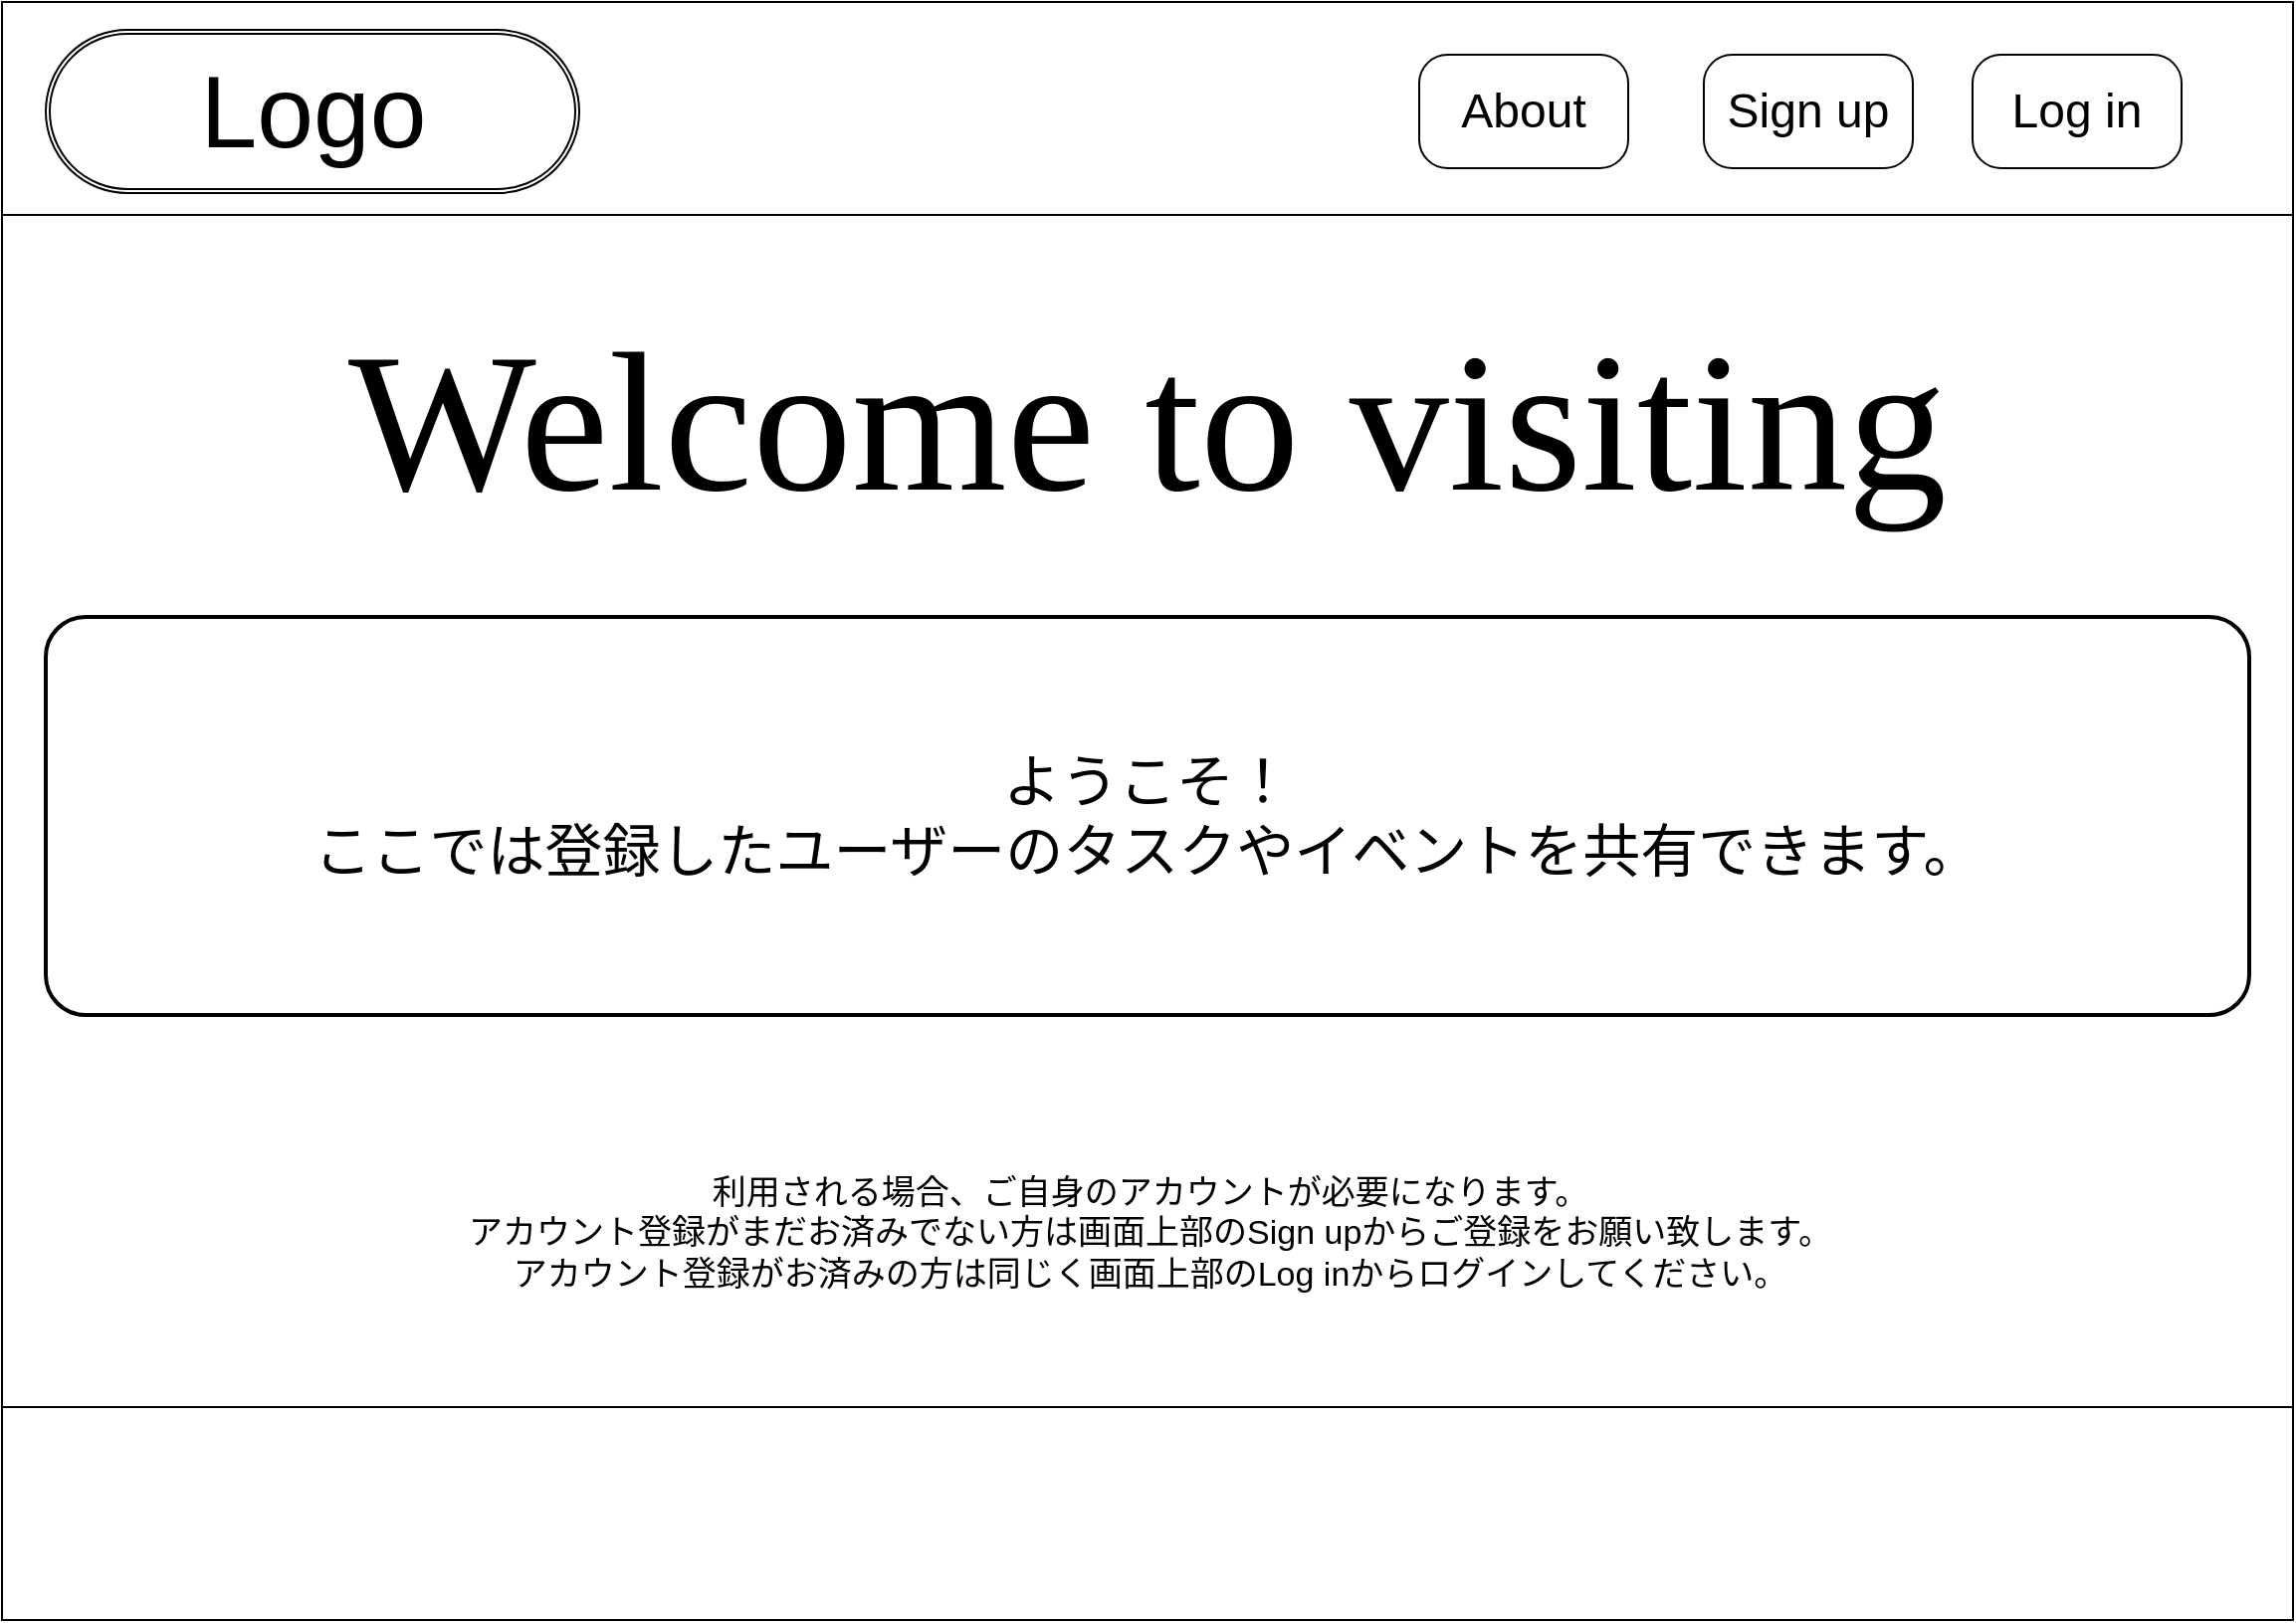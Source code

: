 <mxfile>
    <diagram id="9bAmLRURU-1Pp8VkD04x" name="Top">
        <mxGraphModel dx="1320" dy="819" grid="0" gridSize="10" guides="1" tooltips="1" connect="1" arrows="1" fold="1" page="1" pageScale="1" pageWidth="1169" pageHeight="827" background="#ffffff" math="0" shadow="0">
            <root>
                <mxCell id="0"/>
                <mxCell id="1" parent="0"/>
                <mxCell id="18" value="" style="shape=process;whiteSpace=wrap;html=1;backgroundOutline=1;strokeColor=#000000;fillColor=none;direction=south;size=0.131;" parent="1" vertex="1">
                    <mxGeometry x="8" y="5" width="1151" height="813" as="geometry"/>
                </mxCell>
                <mxCell id="19" value="" style="shape=ext;double=1;rounded=1;whiteSpace=wrap;html=1;strokeColor=#000000;fillColor=none;arcSize=50;" parent="1" vertex="1">
                    <mxGeometry x="30" y="19" width="268" height="82" as="geometry"/>
                </mxCell>
                <mxCell id="22" value="&lt;font color=&quot;#000000&quot; style=&quot;font-size: 51px&quot;&gt;Logo&lt;/font&gt;" style="text;html=1;strokeColor=none;fillColor=none;align=center;verticalAlign=middle;whiteSpace=wrap;rounded=0;" parent="1" vertex="1">
                    <mxGeometry x="71.5" y="29.5" width="185" height="61" as="geometry"/>
                </mxCell>
                <mxCell id="25" value="&lt;font style=&quot;font-size: 24px&quot; color=&quot;#000000&quot;&gt;About&lt;/font&gt;" style="rounded=1;arcSize=25;whiteSpace=wrap;html=1;align=center;strokeColor=#000000;fillColor=none;" parent="1" vertex="1">
                    <mxGeometry x="720" y="31.52" width="105" height="56.96" as="geometry"/>
                </mxCell>
                <mxCell id="26" value="&lt;font color=&quot;#000000&quot;&gt;&lt;span style=&quot;font-size: 24px&quot;&gt;Sign up&lt;/span&gt;&lt;/font&gt;" style="rounded=1;arcSize=25;whiteSpace=wrap;html=1;align=center;strokeColor=#000000;fillColor=none;" parent="1" vertex="1">
                    <mxGeometry x="863" y="31.52" width="105" height="56.96" as="geometry"/>
                </mxCell>
                <mxCell id="27" value="&lt;font style=&quot;font-size: 24px&quot; color=&quot;#000000&quot;&gt;Log in&lt;/font&gt;" style="rounded=1;arcSize=25;whiteSpace=wrap;html=1;align=center;strokeColor=#000000;fillColor=none;" parent="1" vertex="1">
                    <mxGeometry x="998" y="31.52" width="105" height="56.96" as="geometry"/>
                </mxCell>
                <mxCell id="fmn0SAgpj-2jgpBRIy6Z-28" value="&lt;font color=&quot;#000000&quot; style=&quot;font-size: 29px&quot;&gt;ようこそ！&lt;br&gt;ここでは登録したユーザーのタスクやイベントを共有できます。&lt;br&gt;&lt;/font&gt;" style="rounded=1;arcSize=10;whiteSpace=wrap;html=1;align=center;strokeColor=#000000;strokeWidth=2;fillColor=none;" parent="1" vertex="1">
                    <mxGeometry x="30" y="314" width="1107" height="200" as="geometry"/>
                </mxCell>
                <mxCell id="fmn0SAgpj-2jgpBRIy6Z-30" value="&lt;font color=&quot;#000000&quot; style=&quot;font-size: 17px&quot;&gt;利用される場合、ご自身のアカウントが必要になります。&lt;br&gt;アカウント登録がまだお済みでない方は画面上部のSign upからご登録をお願い致します。&lt;br&gt;アカウント登録がお済みの方は同じく画面上部のLog inからログインしてください。&lt;br&gt;&lt;/font&gt;" style="text;html=1;strokeColor=none;fillColor=none;align=center;verticalAlign=middle;whiteSpace=wrap;rounded=0;" parent="1" vertex="1">
                    <mxGeometry x="232" y="542" width="706" height="163" as="geometry"/>
                </mxCell>
                <mxCell id="RXXsALMBH_9z9YqhCVcU-28" value="&lt;font color=&quot;#000000&quot; style=&quot;font-size: 100px;&quot;&gt;Welcome to visiting&lt;/font&gt;" style="text;html=1;strokeColor=none;fillColor=none;align=center;verticalAlign=middle;whiteSpace=wrap;rounded=0;fontFamily=Times New Roman;fontSize=100;" parent="1" vertex="1">
                    <mxGeometry x="60" y="147" width="1047" height="137" as="geometry"/>
                </mxCell>
            </root>
        </mxGraphModel>
    </diagram>
    <diagram name="About" id="dF_HaRnQe9hnP13cbbJi">
        <mxGraphModel dx="990" dy="614" grid="0" gridSize="10" guides="1" tooltips="1" connect="1" arrows="1" fold="1" page="1" pageScale="1" pageWidth="1169" pageHeight="827" background="#ffffff" math="0" shadow="0">
            <root>
                <mxCell id="PGC8OYnb_dw9eQT1IDFP-0"/>
                <mxCell id="PGC8OYnb_dw9eQT1IDFP-1" parent="PGC8OYnb_dw9eQT1IDFP-0"/>
                <mxCell id="PGC8OYnb_dw9eQT1IDFP-2" value="" style="shape=process;whiteSpace=wrap;html=1;backgroundOutline=1;strokeColor=#000000;fillColor=none;direction=south;size=0.131;" parent="PGC8OYnb_dw9eQT1IDFP-1" vertex="1">
                    <mxGeometry x="8" y="5" width="1151" height="813" as="geometry"/>
                </mxCell>
                <mxCell id="PGC8OYnb_dw9eQT1IDFP-3" value="" style="shape=ext;double=1;rounded=1;whiteSpace=wrap;html=1;strokeColor=#000000;fillColor=none;arcSize=50;" parent="PGC8OYnb_dw9eQT1IDFP-1" vertex="1">
                    <mxGeometry x="30" y="19" width="268" height="82" as="geometry"/>
                </mxCell>
                <mxCell id="PGC8OYnb_dw9eQT1IDFP-4" value="&lt;font color=&quot;#000000&quot; style=&quot;font-size: 51px&quot;&gt;Logo&lt;/font&gt;" style="text;html=1;strokeColor=none;fillColor=none;align=center;verticalAlign=middle;whiteSpace=wrap;rounded=0;" parent="PGC8OYnb_dw9eQT1IDFP-1" vertex="1">
                    <mxGeometry x="71.5" y="29.5" width="185" height="61" as="geometry"/>
                </mxCell>
                <mxCell id="PGC8OYnb_dw9eQT1IDFP-5" value="&lt;font style=&quot;font-size: 24px&quot; color=&quot;#000000&quot;&gt;About&lt;/font&gt;" style="rounded=1;arcSize=25;whiteSpace=wrap;html=1;align=center;strokeColor=#000000;fillColor=none;" parent="PGC8OYnb_dw9eQT1IDFP-1" vertex="1">
                    <mxGeometry x="720" y="31.52" width="105" height="56.96" as="geometry"/>
                </mxCell>
                <mxCell id="PGC8OYnb_dw9eQT1IDFP-6" value="&lt;font color=&quot;#000000&quot;&gt;&lt;span style=&quot;font-size: 24px&quot;&gt;Sign up&lt;/span&gt;&lt;/font&gt;" style="rounded=1;arcSize=25;whiteSpace=wrap;html=1;align=center;strokeColor=#000000;fillColor=none;" parent="PGC8OYnb_dw9eQT1IDFP-1" vertex="1">
                    <mxGeometry x="863" y="31.52" width="105" height="56.96" as="geometry"/>
                </mxCell>
                <mxCell id="PGC8OYnb_dw9eQT1IDFP-7" value="&lt;font style=&quot;font-size: 24px&quot; color=&quot;#000000&quot;&gt;Log in&lt;/font&gt;" style="rounded=1;arcSize=25;whiteSpace=wrap;html=1;align=center;strokeColor=#000000;fillColor=none;" parent="PGC8OYnb_dw9eQT1IDFP-1" vertex="1">
                    <mxGeometry x="998" y="31.52" width="105" height="56.96" as="geometry"/>
                </mxCell>
                <mxCell id="PGC8OYnb_dw9eQT1IDFP-8" value="&lt;font color=&quot;#000000&quot; style=&quot;font-size: 29px&quot;&gt;ようこそ！&lt;br&gt;ここでは登録したユーザーのタスクやイベントを共有できます。&lt;br&gt;&lt;br&gt;&lt;br&gt;ユーザー同士でそれぞれのタスクやイベントについて共有し、&lt;br&gt;コミュニケーションを楽しんでください！&lt;br&gt;&lt;/font&gt;" style="rounded=1;arcSize=10;whiteSpace=wrap;html=1;align=center;strokeColor=#000000;strokeWidth=2;fillColor=none;" parent="PGC8OYnb_dw9eQT1IDFP-1" vertex="1">
                    <mxGeometry x="31" y="292" width="1107" height="301" as="geometry"/>
                </mxCell>
                <mxCell id="PwvQe1Vb3DCrt8SviFvv-0" value="&lt;font color=&quot;#000000&quot; style=&quot;font-size: 77px&quot;&gt;About&lt;/font&gt;" style="text;html=1;strokeColor=none;fillColor=none;align=center;verticalAlign=middle;whiteSpace=wrap;rounded=0;" parent="PGC8OYnb_dw9eQT1IDFP-1" vertex="1">
                    <mxGeometry x="492" y="162" width="185" height="61" as="geometry"/>
                </mxCell>
            </root>
        </mxGraphModel>
    </diagram>
    <diagram name="Sign up" id="fZfdJ8rwBOOCun1ySRBV">
        <mxGraphModel dx="990" dy="614" grid="0" gridSize="10" guides="1" tooltips="1" connect="1" arrows="1" fold="1" page="1" pageScale="1" pageWidth="1169" pageHeight="827" background="#ffffff" math="0" shadow="0">
            <root>
                <mxCell id="I29hlLAUGA0Y00jl_Ry8-0"/>
                <mxCell id="I29hlLAUGA0Y00jl_Ry8-1" parent="I29hlLAUGA0Y00jl_Ry8-0"/>
                <mxCell id="I29hlLAUGA0Y00jl_Ry8-2" value="" style="shape=process;whiteSpace=wrap;html=1;backgroundOutline=1;strokeColor=#000000;fillColor=none;direction=south;size=0.131;" parent="I29hlLAUGA0Y00jl_Ry8-1" vertex="1">
                    <mxGeometry x="8" y="5" width="1151" height="813" as="geometry"/>
                </mxCell>
                <mxCell id="I29hlLAUGA0Y00jl_Ry8-3" value="" style="shape=ext;double=1;rounded=1;whiteSpace=wrap;html=1;strokeColor=#000000;fillColor=none;arcSize=50;" parent="I29hlLAUGA0Y00jl_Ry8-1" vertex="1">
                    <mxGeometry x="30" y="19" width="268" height="82" as="geometry"/>
                </mxCell>
                <mxCell id="I29hlLAUGA0Y00jl_Ry8-4" value="&lt;font color=&quot;#000000&quot; style=&quot;font-size: 51px&quot;&gt;Logo&lt;/font&gt;" style="text;html=1;strokeColor=none;fillColor=none;align=center;verticalAlign=middle;whiteSpace=wrap;rounded=0;" parent="I29hlLAUGA0Y00jl_Ry8-1" vertex="1">
                    <mxGeometry x="71.5" y="29.5" width="185" height="61" as="geometry"/>
                </mxCell>
                <mxCell id="I29hlLAUGA0Y00jl_Ry8-5" value="&lt;font style=&quot;font-size: 24px&quot; color=&quot;#000000&quot;&gt;About&lt;/font&gt;" style="rounded=1;arcSize=25;whiteSpace=wrap;html=1;align=center;strokeColor=#000000;fillColor=none;" parent="I29hlLAUGA0Y00jl_Ry8-1" vertex="1">
                    <mxGeometry x="720" y="31.52" width="105" height="56.96" as="geometry"/>
                </mxCell>
                <mxCell id="I29hlLAUGA0Y00jl_Ry8-6" value="&lt;font color=&quot;#000000&quot;&gt;&lt;span style=&quot;font-size: 24px&quot;&gt;Sign up&lt;/span&gt;&lt;/font&gt;" style="rounded=1;arcSize=25;whiteSpace=wrap;html=1;align=center;strokeColor=#000000;fillColor=none;" parent="I29hlLAUGA0Y00jl_Ry8-1" vertex="1">
                    <mxGeometry x="863" y="31.52" width="105" height="56.96" as="geometry"/>
                </mxCell>
                <mxCell id="I29hlLAUGA0Y00jl_Ry8-7" value="&lt;font style=&quot;font-size: 24px&quot; color=&quot;#000000&quot;&gt;Log in&lt;/font&gt;" style="rounded=1;arcSize=25;whiteSpace=wrap;html=1;align=center;strokeColor=#000000;fillColor=none;" parent="I29hlLAUGA0Y00jl_Ry8-1" vertex="1">
                    <mxGeometry x="998" y="31.52" width="105" height="56.96" as="geometry"/>
                </mxCell>
                <mxCell id="I29hlLAUGA0Y00jl_Ry8-9" value="&lt;font color=&quot;#000000&quot; style=&quot;font-size: 50px;&quot;&gt;Sign up&lt;/font&gt;" style="text;html=1;strokeColor=none;fillColor=none;align=center;verticalAlign=middle;whiteSpace=wrap;rounded=0;fontSize=50;" parent="I29hlLAUGA0Y00jl_Ry8-1" vertex="1">
                    <mxGeometry x="492" y="137" width="185" height="61" as="geometry"/>
                </mxCell>
                <mxCell id="I29hlLAUGA0Y00jl_Ry8-11" value="ユーザー名" style="text;strokeColor=none;fillColor=none;align=left;verticalAlign=top;spacingLeft=4;spacingRight=4;overflow=hidden;rotatable=0;points=[[0,0.5],[1,0.5]];portConstraint=eastwest;fontSize=23;fontColor=#000000;" parent="I29hlLAUGA0Y00jl_Ry8-1" vertex="1">
                    <mxGeometry x="298" y="233.5" width="132" height="40" as="geometry"/>
                </mxCell>
                <mxCell id="I29hlLAUGA0Y00jl_Ry8-12" value="&lt;font color=&quot;#b3b3b3&quot;&gt;Taroken&lt;/font&gt;" style="rounded=1;whiteSpace=wrap;html=1;fontSize=23;fontColor=#000000;strokeColor=#000000;strokeWidth=2;fillColor=none;" parent="I29hlLAUGA0Y00jl_Ry8-1" vertex="1">
                    <mxGeometry x="527" y="232.5" width="471" height="42" as="geometry"/>
                </mxCell>
                <mxCell id="I29hlLAUGA0Y00jl_Ry8-13" value="メールアドレス" style="text;strokeColor=none;fillColor=none;align=left;verticalAlign=top;spacingLeft=4;spacingRight=4;overflow=hidden;rotatable=0;points=[[0,0.5],[1,0.5]];portConstraint=eastwest;fontSize=23;fontColor=#000000;" parent="I29hlLAUGA0Y00jl_Ry8-1" vertex="1">
                    <mxGeometry x="259" y="338.5" width="171" height="40" as="geometry"/>
                </mxCell>
                <mxCell id="I29hlLAUGA0Y00jl_Ry8-14" value="&lt;font color=&quot;#b3b3b3&quot;&gt;sample@example.com&lt;/font&gt;" style="rounded=1;whiteSpace=wrap;html=1;fontSize=23;fontColor=#000000;strokeColor=#000000;strokeWidth=2;fillColor=none;" parent="I29hlLAUGA0Y00jl_Ry8-1" vertex="1">
                    <mxGeometry x="527" y="337.5" width="471" height="42" as="geometry"/>
                </mxCell>
                <mxCell id="I29hlLAUGA0Y00jl_Ry8-15" value="パスワード(6文字以上)" style="text;strokeColor=none;fillColor=none;align=left;verticalAlign=top;spacingLeft=4;spacingRight=4;overflow=hidden;rotatable=0;points=[[0,0.5],[1,0.5]];portConstraint=eastwest;fontSize=23;fontColor=#000000;" parent="I29hlLAUGA0Y00jl_Ry8-1" vertex="1">
                    <mxGeometry x="185" y="444.5" width="245" height="40" as="geometry"/>
                </mxCell>
                <mxCell id="I29hlLAUGA0Y00jl_Ry8-16" value="" style="rounded=1;whiteSpace=wrap;html=1;fontSize=23;fontColor=#000000;strokeColor=#000000;strokeWidth=2;fillColor=none;" parent="I29hlLAUGA0Y00jl_Ry8-1" vertex="1">
                    <mxGeometry x="527" y="443.5" width="471" height="42" as="geometry"/>
                </mxCell>
                <mxCell id="I29hlLAUGA0Y00jl_Ry8-17" value="パスワード(確認用)" style="text;strokeColor=none;fillColor=none;align=left;verticalAlign=top;spacingLeft=4;spacingRight=4;overflow=hidden;rotatable=0;points=[[0,0.5],[1,0.5]];portConstraint=eastwest;fontSize=23;fontColor=#000000;" parent="I29hlLAUGA0Y00jl_Ry8-1" vertex="1">
                    <mxGeometry x="185" y="549.5" width="245" height="40" as="geometry"/>
                </mxCell>
                <mxCell id="I29hlLAUGA0Y00jl_Ry8-18" value="" style="rounded=1;whiteSpace=wrap;html=1;fontSize=23;fontColor=#000000;strokeColor=#000000;strokeWidth=2;fillColor=none;" parent="I29hlLAUGA0Y00jl_Ry8-1" vertex="1">
                    <mxGeometry x="527" y="548.5" width="471" height="42" as="geometry"/>
                </mxCell>
                <mxCell id="I29hlLAUGA0Y00jl_Ry8-19" value="既に登録済みの方は　　　　　からログインしてください。" style="text;strokeColor=none;fillColor=none;align=left;verticalAlign=top;spacingLeft=4;spacingRight=4;overflow=hidden;rotatable=0;points=[[0,0.5],[1,0.5]];portConstraint=eastwest;fontSize=15;fontColor=#000000;" parent="I29hlLAUGA0Y00jl_Ry8-1" vertex="1">
                    <mxGeometry x="742" y="667" width="414" height="26" as="geometry"/>
                </mxCell>
                <mxCell id="I29hlLAUGA0Y00jl_Ry8-20" value="こちら" style="text;strokeColor=none;fillColor=none;align=left;verticalAlign=top;spacingLeft=4;spacingRight=4;overflow=hidden;rotatable=0;points=[[0,0.5],[1,0.5]];portConstraint=eastwest;fontSize=15;fontColor=#0800FF;fontStyle=4" parent="I29hlLAUGA0Y00jl_Ry8-1" vertex="1">
                    <mxGeometry x="893" y="667" width="59" height="26" as="geometry"/>
                </mxCell>
                <mxCell id="JNKle7u1wRMGhWbYh1XQ-0" value="&lt;font style=&quot;font-size: 24px&quot; color=&quot;#000000&quot;&gt;登録&lt;/font&gt;" style="rounded=1;arcSize=25;whiteSpace=wrap;html=1;align=center;strokeColor=#000000;fillColor=#E7FF0A;" parent="I29hlLAUGA0Y00jl_Ry8-1" vertex="1">
                    <mxGeometry x="532" y="623" width="105" height="56.96" as="geometry"/>
                </mxCell>
            </root>
        </mxGraphModel>
    </diagram>
    <diagram name="Log in" id="gjP8nw0QBNq8nc_vrYQV">
        <mxGraphModel dx="990" dy="614" grid="0" gridSize="10" guides="1" tooltips="1" connect="1" arrows="1" fold="1" page="1" pageScale="1" pageWidth="1169" pageHeight="827" background="#ffffff" math="0" shadow="0">
            <root>
                <mxCell id="JzOuEo9e9HieR2zveB9K-0"/>
                <mxCell id="JzOuEo9e9HieR2zveB9K-1" parent="JzOuEo9e9HieR2zveB9K-0"/>
                <mxCell id="JzOuEo9e9HieR2zveB9K-2" value="" style="shape=process;whiteSpace=wrap;html=1;backgroundOutline=1;strokeColor=#000000;fillColor=none;direction=south;size=0.131;" parent="JzOuEo9e9HieR2zveB9K-1" vertex="1">
                    <mxGeometry x="8" y="5" width="1151" height="813" as="geometry"/>
                </mxCell>
                <mxCell id="JzOuEo9e9HieR2zveB9K-3" value="" style="shape=ext;double=1;rounded=1;whiteSpace=wrap;html=1;strokeColor=#000000;fillColor=none;arcSize=50;" parent="JzOuEo9e9HieR2zveB9K-1" vertex="1">
                    <mxGeometry x="30" y="19" width="268" height="82" as="geometry"/>
                </mxCell>
                <mxCell id="JzOuEo9e9HieR2zveB9K-4" value="&lt;font color=&quot;#000000&quot; style=&quot;font-size: 51px&quot;&gt;Logo&lt;/font&gt;" style="text;html=1;strokeColor=none;fillColor=none;align=center;verticalAlign=middle;whiteSpace=wrap;rounded=0;" parent="JzOuEo9e9HieR2zveB9K-1" vertex="1">
                    <mxGeometry x="71.5" y="29.5" width="185" height="61" as="geometry"/>
                </mxCell>
                <mxCell id="JzOuEo9e9HieR2zveB9K-5" value="&lt;font style=&quot;font-size: 24px&quot; color=&quot;#000000&quot;&gt;About&lt;/font&gt;" style="rounded=1;arcSize=25;whiteSpace=wrap;html=1;align=center;strokeColor=#000000;fillColor=none;" parent="JzOuEo9e9HieR2zveB9K-1" vertex="1">
                    <mxGeometry x="720" y="31.52" width="105" height="56.96" as="geometry"/>
                </mxCell>
                <mxCell id="JzOuEo9e9HieR2zveB9K-6" value="&lt;font color=&quot;#000000&quot;&gt;&lt;span style=&quot;font-size: 24px&quot;&gt;Sign up&lt;/span&gt;&lt;/font&gt;" style="rounded=1;arcSize=25;whiteSpace=wrap;html=1;align=center;strokeColor=#000000;fillColor=none;" parent="JzOuEo9e9HieR2zveB9K-1" vertex="1">
                    <mxGeometry x="863" y="31.52" width="105" height="56.96" as="geometry"/>
                </mxCell>
                <mxCell id="JzOuEo9e9HieR2zveB9K-7" value="&lt;font style=&quot;font-size: 24px&quot; color=&quot;#000000&quot;&gt;Log in&lt;/font&gt;" style="rounded=1;arcSize=25;whiteSpace=wrap;html=1;align=center;strokeColor=#000000;fillColor=none;" parent="JzOuEo9e9HieR2zveB9K-1" vertex="1">
                    <mxGeometry x="998" y="31.52" width="105" height="56.96" as="geometry"/>
                </mxCell>
                <mxCell id="JzOuEo9e9HieR2zveB9K-8" value="&lt;font color=&quot;#000000&quot;&gt;Log in&lt;/font&gt;" style="text;html=1;strokeColor=none;fillColor=none;align=center;verticalAlign=middle;whiteSpace=wrap;rounded=0;fontSize=50;" parent="JzOuEo9e9HieR2zveB9K-1" vertex="1">
                    <mxGeometry x="492" y="137" width="185" height="61" as="geometry"/>
                </mxCell>
                <mxCell id="JzOuEo9e9HieR2zveB9K-9" value="ユーザー名" style="text;strokeColor=none;fillColor=none;align=left;verticalAlign=top;spacingLeft=4;spacingRight=4;overflow=hidden;rotatable=0;points=[[0,0.5],[1,0.5]];portConstraint=eastwest;fontSize=23;fontColor=#000000;" parent="JzOuEo9e9HieR2zveB9K-1" vertex="1">
                    <mxGeometry x="298" y="262" width="132" height="40" as="geometry"/>
                </mxCell>
                <mxCell id="JzOuEo9e9HieR2zveB9K-10" value="&lt;font color=&quot;#b3b3b3&quot;&gt;Taroken&lt;/font&gt;" style="rounded=1;whiteSpace=wrap;html=1;fontSize=23;fontColor=#000000;strokeColor=#000000;strokeWidth=2;fillColor=none;" parent="JzOuEo9e9HieR2zveB9K-1" vertex="1">
                    <mxGeometry x="527" y="261" width="471" height="42" as="geometry"/>
                </mxCell>
                <mxCell id="JzOuEo9e9HieR2zveB9K-13" value="パスワード(6文字以上)" style="text;strokeColor=none;fillColor=none;align=left;verticalAlign=top;spacingLeft=4;spacingRight=4;overflow=hidden;rotatable=0;points=[[0,0.5],[1,0.5]];portConstraint=eastwest;fontSize=23;fontColor=#000000;" parent="JzOuEo9e9HieR2zveB9K-1" vertex="1">
                    <mxGeometry x="185" y="377" width="245" height="40" as="geometry"/>
                </mxCell>
                <mxCell id="JzOuEo9e9HieR2zveB9K-14" value="" style="rounded=1;whiteSpace=wrap;html=1;fontSize=23;fontColor=#000000;strokeColor=#000000;strokeWidth=2;fillColor=none;" parent="JzOuEo9e9HieR2zveB9K-1" vertex="1">
                    <mxGeometry x="527" y="376" width="471" height="42" as="geometry"/>
                </mxCell>
                <mxCell id="JzOuEo9e9HieR2zveB9K-17" value="まだ登録がお済みでない方は　　　　　から新規登録してください。" style="text;strokeColor=none;fillColor=none;align=left;verticalAlign=top;spacingLeft=4;spacingRight=4;overflow=hidden;rotatable=0;points=[[0,0.5],[1,0.5]];portConstraint=eastwest;fontSize=15;fontColor=#000000;" parent="JzOuEo9e9HieR2zveB9K-1" vertex="1">
                    <mxGeometry x="664" y="667" width="471" height="26" as="geometry"/>
                </mxCell>
                <mxCell id="JzOuEo9e9HieR2zveB9K-18" value="こちら" style="text;strokeColor=none;fillColor=none;align=left;verticalAlign=top;spacingLeft=4;spacingRight=4;overflow=hidden;rotatable=0;points=[[0,0.5],[1,0.5]];portConstraint=eastwest;fontSize=15;fontColor=#0800FF;fontStyle=4" parent="JzOuEo9e9HieR2zveB9K-1" vertex="1">
                    <mxGeometry x="875" y="667" width="59" height="26" as="geometry"/>
                </mxCell>
                <mxCell id="desflN6lv_uvoLS8v1-r-0" value="&lt;font style=&quot;font-size: 24px&quot; color=&quot;#000000&quot;&gt;ログイン&lt;/font&gt;" style="rounded=1;arcSize=25;whiteSpace=wrap;html=1;align=center;strokeColor=#006EAF;fillColor=#1ba1e2;fontColor=#ffffff;" parent="JzOuEo9e9HieR2zveB9K-1" vertex="1">
                    <mxGeometry x="529" y="533" width="111" height="56.96" as="geometry"/>
                </mxCell>
            </root>
        </mxGraphModel>
    </diagram>
    <diagram name="マイページ" id="EIrJ4uTzzfS7HaKHNvzq">
        <mxGraphModel dx="990" dy="614" grid="0" gridSize="10" guides="1" tooltips="1" connect="1" arrows="1" fold="1" page="1" pageScale="1" pageWidth="1169" pageHeight="827" background="#ffffff" math="0" shadow="0">
            <root>
                <mxCell id="j9RXwLWZImdH2Gj6Myyt-0"/>
                <mxCell id="j9RXwLWZImdH2Gj6Myyt-1" parent="j9RXwLWZImdH2Gj6Myyt-0"/>
                <mxCell id="j9RXwLWZImdH2Gj6Myyt-2" value="" style="shape=process;whiteSpace=wrap;html=1;backgroundOutline=1;strokeColor=#000000;fillColor=none;direction=south;size=0.131;" parent="j9RXwLWZImdH2Gj6Myyt-1" vertex="1">
                    <mxGeometry x="8" y="5" width="1151" height="813" as="geometry"/>
                </mxCell>
                <mxCell id="j9RXwLWZImdH2Gj6Myyt-3" value="" style="shape=ext;double=1;rounded=1;whiteSpace=wrap;html=1;strokeColor=#000000;fillColor=none;arcSize=50;" parent="j9RXwLWZImdH2Gj6Myyt-1" vertex="1">
                    <mxGeometry x="30" y="19" width="268" height="82" as="geometry"/>
                </mxCell>
                <mxCell id="j9RXwLWZImdH2Gj6Myyt-4" value="&lt;font color=&quot;#000000&quot; style=&quot;font-size: 51px&quot;&gt;Logo&lt;/font&gt;" style="text;html=1;strokeColor=none;fillColor=none;align=center;verticalAlign=middle;whiteSpace=wrap;rounded=0;" parent="j9RXwLWZImdH2Gj6Myyt-1" vertex="1">
                    <mxGeometry x="71.5" y="29.5" width="185" height="61" as="geometry"/>
                </mxCell>
                <mxCell id="j9RXwLWZImdH2Gj6Myyt-5" value="&lt;font style=&quot;font-size: 24px&quot; color=&quot;#000000&quot;&gt;イベント一覧&lt;/font&gt;" style="rounded=1;arcSize=25;whiteSpace=wrap;html=1;align=center;strokeColor=#000000;fillColor=none;" parent="j9RXwLWZImdH2Gj6Myyt-1" vertex="1">
                    <mxGeometry x="732" y="31.52" width="156" height="56.96" as="geometry"/>
                </mxCell>
                <mxCell id="j9RXwLWZImdH2Gj6Myyt-6" value="&lt;font style=&quot;font-size: 24px&quot; color=&quot;#000000&quot;&gt;タスク一覧&lt;/font&gt;" style="rounded=1;arcSize=25;whiteSpace=wrap;html=1;align=center;strokeColor=#000000;fillColor=none;" parent="j9RXwLWZImdH2Gj6Myyt-1" vertex="1">
                    <mxGeometry x="899" y="31.52" width="133" height="56.96" as="geometry"/>
                </mxCell>
                <mxCell id="j9RXwLWZImdH2Gj6Myyt-7" value="&lt;font style=&quot;font-size: 24px&quot; color=&quot;#000000&quot;&gt;Log out&lt;/font&gt;" style="rounded=1;arcSize=25;whiteSpace=wrap;html=1;align=center;strokeColor=#000000;fillColor=none;" parent="j9RXwLWZImdH2Gj6Myyt-1" vertex="1">
                    <mxGeometry x="1043" y="31.52" width="105" height="56.96" as="geometry"/>
                </mxCell>
                <mxCell id="j9RXwLWZImdH2Gj6Myyt-8" value="&lt;font style=&quot;font-size: 24px&quot; color=&quot;#000000&quot;&gt;My Page&lt;/font&gt;" style="rounded=1;arcSize=25;whiteSpace=wrap;html=1;align=center;strokeColor=#000000;fillColor=none;" parent="j9RXwLWZImdH2Gj6Myyt-1" vertex="1">
                    <mxGeometry x="598" y="31.52" width="120" height="56.96" as="geometry"/>
                </mxCell>
                <mxCell id="j9RXwLWZImdH2Gj6Myyt-9" value="&lt;font color=&quot;#000000&quot; style=&quot;font-size: 18px&quot;&gt;Welcome to usernameさん&lt;/font&gt;" style="text;html=1;strokeColor=none;fillColor=none;align=center;verticalAlign=middle;whiteSpace=wrap;rounded=0;" parent="j9RXwLWZImdH2Gj6Myyt-1" vertex="1">
                    <mxGeometry x="351" y="16.5" width="236" height="87" as="geometry"/>
                </mxCell>
                <mxCell id="j9RXwLWZImdH2Gj6Myyt-10" value="&lt;font color=&quot;#000000&quot;&gt;My Page&lt;/font&gt;" style="text;html=1;strokeColor=none;fillColor=none;align=center;verticalAlign=middle;whiteSpace=wrap;rounded=0;fontSize=50;" parent="j9RXwLWZImdH2Gj6Myyt-1" vertex="1">
                    <mxGeometry x="471" y="137" width="227" height="61" as="geometry"/>
                </mxCell>
                <mxCell id="j9RXwLWZImdH2Gj6Myyt-11" value="" style="ellipse;whiteSpace=wrap;html=1;aspect=fixed;fontSize=15;fontColor=#0800FF;strokeColor=#000000;strokeWidth=2;gradientColor=none;fillColor=none;" parent="j9RXwLWZImdH2Gj6Myyt-1" vertex="1">
                    <mxGeometry x="45" y="260.5" width="302" height="302" as="geometry"/>
                </mxCell>
                <mxCell id="j9RXwLWZImdH2Gj6Myyt-12" value="ユーザー名" style="text;strokeColor=none;fillColor=none;align=left;verticalAlign=top;spacingLeft=4;spacingRight=4;overflow=hidden;rotatable=0;points=[[0,0.5],[1,0.5]];portConstraint=eastwest;fontSize=23;fontColor=#000000;" parent="j9RXwLWZImdH2Gj6Myyt-1" vertex="1">
                    <mxGeometry x="418" y="256" width="132" height="40" as="geometry"/>
                </mxCell>
                <mxCell id="j9RXwLWZImdH2Gj6Myyt-15" value="イントロダクション" style="text;strokeColor=none;fillColor=none;align=left;verticalAlign=top;spacingLeft=4;spacingRight=4;overflow=hidden;rotatable=0;points=[[0,0.5],[1,0.5]];portConstraint=eastwest;fontSize=23;fontColor=#000000;" parent="j9RXwLWZImdH2Gj6Myyt-1" vertex="1">
                    <mxGeometry x="390" y="422" width="222" height="40" as="geometry"/>
                </mxCell>
                <mxCell id="j9RXwLWZImdH2Gj6Myyt-17" value="メールアドレス" style="text;strokeColor=none;fillColor=none;align=left;verticalAlign=top;spacingLeft=4;spacingRight=4;overflow=hidden;rotatable=0;points=[[0,0.5],[1,0.5]];portConstraint=eastwest;fontSize=23;fontColor=#000000;" parent="j9RXwLWZImdH2Gj6Myyt-1" vertex="1">
                    <mxGeometry x="379" y="338.5" width="171" height="40" as="geometry"/>
                </mxCell>
                <mxCell id="j9RXwLWZImdH2Gj6Myyt-19" value="&lt;font color=&quot;#000000&quot;&gt;Taroken&lt;/font&gt;" style="text;html=1;strokeColor=none;fillColor=none;align=center;verticalAlign=middle;whiteSpace=wrap;rounded=0;fontSize=23;" parent="j9RXwLWZImdH2Gj6Myyt-1" vertex="1">
                    <mxGeometry x="764" y="245.5" width="227" height="61" as="geometry"/>
                </mxCell>
                <mxCell id="j9RXwLWZImdH2Gj6Myyt-20" value="&lt;font color=&quot;#000000&quot;&gt;aaa@bbb.com&lt;/font&gt;" style="text;html=1;strokeColor=none;fillColor=none;align=center;verticalAlign=middle;whiteSpace=wrap;rounded=0;fontSize=23;" parent="j9RXwLWZImdH2Gj6Myyt-1" vertex="1">
                    <mxGeometry x="764" y="328" width="227" height="61" as="geometry"/>
                </mxCell>
                <mxCell id="j9RXwLWZImdH2Gj6Myyt-21" value="&lt;font color=&quot;#000000&quot;&gt;よろしくお願いします。&lt;/font&gt;" style="text;html=1;strokeColor=none;fillColor=none;align=center;verticalAlign=middle;whiteSpace=wrap;rounded=0;fontSize=23;" parent="j9RXwLWZImdH2Gj6Myyt-1" vertex="1">
                    <mxGeometry x="764" y="411.5" width="267" height="61" as="geometry"/>
                </mxCell>
                <mxCell id="ydjXAZQpn2YDLSIMdqTC-0" value="&lt;font color=&quot;#000000&quot;&gt;&lt;span style=&quot;font-size: 24px&quot;&gt;編集する&lt;/span&gt;&lt;/font&gt;" style="rounded=1;arcSize=25;whiteSpace=wrap;html=1;align=center;strokeColor=#000000;fillColor=#66FF66;" parent="j9RXwLWZImdH2Gj6Myyt-1" vertex="1">
                    <mxGeometry x="883" y="139.02" width="230" height="56.96" as="geometry"/>
                </mxCell>
            </root>
        </mxGraphModel>
    </diagram>
    <diagram name="マイページ編集" id="dIDJUYrriTCAG68Q6f7u">
        <mxGraphModel dx="990" dy="614" grid="0" gridSize="10" guides="1" tooltips="1" connect="1" arrows="1" fold="1" page="1" pageScale="1" pageWidth="1169" pageHeight="827" background="#ffffff" math="0" shadow="0">
            <root>
                <mxCell id="jzFEFTjTjKJulguZWSc--0"/>
                <mxCell id="jzFEFTjTjKJulguZWSc--1" parent="jzFEFTjTjKJulguZWSc--0"/>
                <mxCell id="jzFEFTjTjKJulguZWSc--2" value="" style="shape=process;whiteSpace=wrap;html=1;backgroundOutline=1;strokeColor=#000000;fillColor=none;direction=south;size=0.131;" parent="jzFEFTjTjKJulguZWSc--1" vertex="1">
                    <mxGeometry x="8" y="5" width="1151" height="813" as="geometry"/>
                </mxCell>
                <mxCell id="jzFEFTjTjKJulguZWSc--3" value="" style="shape=ext;double=1;rounded=1;whiteSpace=wrap;html=1;strokeColor=#000000;fillColor=none;arcSize=50;" parent="jzFEFTjTjKJulguZWSc--1" vertex="1">
                    <mxGeometry x="30" y="19" width="268" height="82" as="geometry"/>
                </mxCell>
                <mxCell id="jzFEFTjTjKJulguZWSc--4" value="&lt;font color=&quot;#000000&quot; style=&quot;font-size: 51px&quot;&gt;Logo&lt;/font&gt;" style="text;html=1;strokeColor=none;fillColor=none;align=center;verticalAlign=middle;whiteSpace=wrap;rounded=0;" parent="jzFEFTjTjKJulguZWSc--1" vertex="1">
                    <mxGeometry x="71.5" y="29.5" width="185" height="61" as="geometry"/>
                </mxCell>
                <mxCell id="jzFEFTjTjKJulguZWSc--5" value="&lt;font style=&quot;font-size: 24px&quot; color=&quot;#000000&quot;&gt;イベント一覧&lt;/font&gt;" style="rounded=1;arcSize=25;whiteSpace=wrap;html=1;align=center;strokeColor=#000000;fillColor=none;" parent="jzFEFTjTjKJulguZWSc--1" vertex="1">
                    <mxGeometry x="732" y="31.52" width="156" height="56.96" as="geometry"/>
                </mxCell>
                <mxCell id="jzFEFTjTjKJulguZWSc--6" value="&lt;font style=&quot;font-size: 24px&quot; color=&quot;#000000&quot;&gt;タスク一覧&lt;/font&gt;" style="rounded=1;arcSize=25;whiteSpace=wrap;html=1;align=center;strokeColor=#000000;fillColor=none;" parent="jzFEFTjTjKJulguZWSc--1" vertex="1">
                    <mxGeometry x="899" y="31.52" width="133" height="56.96" as="geometry"/>
                </mxCell>
                <mxCell id="jzFEFTjTjKJulguZWSc--7" value="&lt;font style=&quot;font-size: 24px&quot; color=&quot;#000000&quot;&gt;Log out&lt;/font&gt;" style="rounded=1;arcSize=25;whiteSpace=wrap;html=1;align=center;strokeColor=#000000;fillColor=none;" parent="jzFEFTjTjKJulguZWSc--1" vertex="1">
                    <mxGeometry x="1043" y="31.52" width="105" height="56.96" as="geometry"/>
                </mxCell>
                <mxCell id="Ke0hxbWtSWAlLGFzNnmE-0" value="&lt;font style=&quot;font-size: 24px&quot; color=&quot;#000000&quot;&gt;My Page&lt;/font&gt;" style="rounded=1;arcSize=25;whiteSpace=wrap;html=1;align=center;strokeColor=#000000;fillColor=none;" parent="jzFEFTjTjKJulguZWSc--1" vertex="1">
                    <mxGeometry x="598" y="31.52" width="120" height="56.96" as="geometry"/>
                </mxCell>
                <mxCell id="95Hdud0v0JiMQ2uwB_Y4-0" value="&lt;font color=&quot;#000000&quot; style=&quot;font-size: 18px&quot;&gt;Welcome to usernameさん&lt;/font&gt;" style="text;html=1;strokeColor=none;fillColor=none;align=center;verticalAlign=middle;whiteSpace=wrap;rounded=0;" parent="jzFEFTjTjKJulguZWSc--1" vertex="1">
                    <mxGeometry x="351" y="16.5" width="236" height="87" as="geometry"/>
                </mxCell>
                <mxCell id="rmOEP0eSszRCpjOpSACC-0" value="&lt;font color=&quot;#000000&quot;&gt;My Page editing&lt;/font&gt;" style="text;html=1;strokeColor=none;fillColor=none;align=center;verticalAlign=middle;whiteSpace=wrap;rounded=0;fontSize=50;" parent="jzFEFTjTjKJulguZWSc--1" vertex="1">
                    <mxGeometry x="385" y="137" width="399" height="61" as="geometry"/>
                </mxCell>
                <mxCell id="rmOEP0eSszRCpjOpSACC-37" value="" style="ellipse;whiteSpace=wrap;html=1;aspect=fixed;fontSize=15;fontColor=#0800FF;strokeColor=#000000;strokeWidth=2;gradientColor=none;fillColor=none;" parent="jzFEFTjTjKJulguZWSc--1" vertex="1">
                    <mxGeometry x="45" y="260.5" width="302" height="302" as="geometry"/>
                </mxCell>
                <mxCell id="YL0yhVff4P_YHdtbNLvD-0" value="ユーザー名" style="text;strokeColor=none;fillColor=none;align=left;verticalAlign=top;spacingLeft=4;spacingRight=4;overflow=hidden;rotatable=0;points=[[0,0.5],[1,0.5]];portConstraint=eastwest;fontSize=23;fontColor=#000000;" parent="jzFEFTjTjKJulguZWSc--1" vertex="1">
                    <mxGeometry x="418" y="256" width="132" height="40" as="geometry"/>
                </mxCell>
                <mxCell id="YL0yhVff4P_YHdtbNLvD-1" value="&lt;font color=&quot;#b3b3b3&quot;&gt;Taroken&lt;/font&gt;" style="rounded=1;whiteSpace=wrap;html=1;fontSize=23;fontColor=#000000;strokeColor=#000000;strokeWidth=2;fillColor=none;" parent="jzFEFTjTjKJulguZWSc--1" vertex="1">
                    <mxGeometry x="647" y="255" width="471" height="42" as="geometry"/>
                </mxCell>
                <mxCell id="YL0yhVff4P_YHdtbNLvD-2" value="&lt;font style=&quot;font-size: 24px&quot; color=&quot;#000000&quot;&gt;ファイルを選択&lt;/font&gt;" style="rounded=1;arcSize=25;whiteSpace=wrap;html=1;align=center;strokeColor=#000000;fillColor=none;" parent="jzFEFTjTjKJulguZWSc--1" vertex="1">
                    <mxGeometry x="103" y="592.96" width="186" height="45.04" as="geometry"/>
                </mxCell>
                <mxCell id="YL0yhVff4P_YHdtbNLvD-3" value="イントロダクション" style="text;strokeColor=none;fillColor=none;align=left;verticalAlign=top;spacingLeft=4;spacingRight=4;overflow=hidden;rotatable=0;points=[[0,0.5],[1,0.5]];portConstraint=eastwest;fontSize=23;fontColor=#000000;" parent="jzFEFTjTjKJulguZWSc--1" vertex="1">
                    <mxGeometry x="390" y="422" width="222" height="40" as="geometry"/>
                </mxCell>
                <mxCell id="YL0yhVff4P_YHdtbNLvD-4" value="" style="rounded=1;whiteSpace=wrap;html=1;fontSize=23;fontColor=#000000;strokeColor=#000000;strokeWidth=2;fillColor=none;" parent="jzFEFTjTjKJulguZWSc--1" vertex="1">
                    <mxGeometry x="647" y="421" width="471" height="227" as="geometry"/>
                </mxCell>
                <mxCell id="w6g60VKsYydtfA1xwfQu-0" value="メールアドレス" style="text;strokeColor=none;fillColor=none;align=left;verticalAlign=top;spacingLeft=4;spacingRight=4;overflow=hidden;rotatable=0;points=[[0,0.5],[1,0.5]];portConstraint=eastwest;fontSize=23;fontColor=#000000;" parent="jzFEFTjTjKJulguZWSc--1" vertex="1">
                    <mxGeometry x="379" y="338.5" width="171" height="40" as="geometry"/>
                </mxCell>
                <mxCell id="w6g60VKsYydtfA1xwfQu-1" value="&lt;font color=&quot;#b3b3b3&quot;&gt;sample@example.com&lt;/font&gt;" style="rounded=1;whiteSpace=wrap;html=1;fontSize=23;fontColor=#000000;strokeColor=#000000;strokeWidth=2;fillColor=none;" parent="jzFEFTjTjKJulguZWSc--1" vertex="1">
                    <mxGeometry x="647" y="337.5" width="471" height="42" as="geometry"/>
                </mxCell>
            </root>
        </mxGraphModel>
    </diagram>
    <diagram name="イベント一覧" id="n0XdZhMeOXrUztxJ_wvC">
        <mxGraphModel dx="990" dy="614" grid="0" gridSize="10" guides="1" tooltips="1" connect="1" arrows="1" fold="1" page="1" pageScale="1" pageWidth="1169" pageHeight="827" background="#ffffff" math="0" shadow="0">
            <root>
                <mxCell id="RMg5L8Dlj6FWw4-oANLE-0"/>
                <mxCell id="RMg5L8Dlj6FWw4-oANLE-1" parent="RMg5L8Dlj6FWw4-oANLE-0"/>
                <mxCell id="RMg5L8Dlj6FWw4-oANLE-2" value="" style="shape=process;whiteSpace=wrap;html=1;backgroundOutline=1;strokeColor=#000000;fillColor=none;direction=south;size=0.131;" vertex="1" parent="RMg5L8Dlj6FWw4-oANLE-1">
                    <mxGeometry x="8" y="5" width="1151" height="813" as="geometry"/>
                </mxCell>
                <mxCell id="RMg5L8Dlj6FWw4-oANLE-3" value="" style="shape=ext;double=1;rounded=1;whiteSpace=wrap;html=1;strokeColor=#000000;fillColor=none;arcSize=50;" vertex="1" parent="RMg5L8Dlj6FWw4-oANLE-1">
                    <mxGeometry x="30" y="19" width="268" height="82" as="geometry"/>
                </mxCell>
                <mxCell id="RMg5L8Dlj6FWw4-oANLE-4" value="&lt;font color=&quot;#000000&quot; style=&quot;font-size: 51px&quot;&gt;Logo&lt;/font&gt;" style="text;html=1;strokeColor=none;fillColor=none;align=center;verticalAlign=middle;whiteSpace=wrap;rounded=0;" vertex="1" parent="RMg5L8Dlj6FWw4-oANLE-1">
                    <mxGeometry x="71.5" y="29.5" width="185" height="61" as="geometry"/>
                </mxCell>
                <mxCell id="RMg5L8Dlj6FWw4-oANLE-5" value="&lt;font style=&quot;font-size: 24px&quot; color=&quot;#000000&quot;&gt;イベント一覧&lt;/font&gt;" style="rounded=1;arcSize=25;whiteSpace=wrap;html=1;align=center;strokeColor=#000000;fillColor=none;" vertex="1" parent="RMg5L8Dlj6FWw4-oANLE-1">
                    <mxGeometry x="732" y="31.52" width="156" height="56.96" as="geometry"/>
                </mxCell>
                <mxCell id="RMg5L8Dlj6FWw4-oANLE-6" value="&lt;font style=&quot;font-size: 24px&quot; color=&quot;#000000&quot;&gt;タスク一覧&lt;/font&gt;" style="rounded=1;arcSize=25;whiteSpace=wrap;html=1;align=center;strokeColor=#000000;fillColor=none;" vertex="1" parent="RMg5L8Dlj6FWw4-oANLE-1">
                    <mxGeometry x="899" y="31.52" width="133" height="56.96" as="geometry"/>
                </mxCell>
                <mxCell id="RMg5L8Dlj6FWw4-oANLE-7" value="&lt;font style=&quot;font-size: 24px&quot; color=&quot;#000000&quot;&gt;Log out&lt;/font&gt;" style="rounded=1;arcSize=25;whiteSpace=wrap;html=1;align=center;strokeColor=#000000;fillColor=none;" vertex="1" parent="RMg5L8Dlj6FWw4-oANLE-1">
                    <mxGeometry x="1043" y="31.52" width="105" height="56.96" as="geometry"/>
                </mxCell>
                <mxCell id="RMg5L8Dlj6FWw4-oANLE-8" value="&lt;font style=&quot;font-size: 24px&quot; color=&quot;#000000&quot;&gt;My Page&lt;/font&gt;" style="rounded=1;arcSize=25;whiteSpace=wrap;html=1;align=center;strokeColor=#000000;fillColor=none;" vertex="1" parent="RMg5L8Dlj6FWw4-oANLE-1">
                    <mxGeometry x="598" y="31.52" width="120" height="56.96" as="geometry"/>
                </mxCell>
                <mxCell id="RMg5L8Dlj6FWw4-oANLE-9" value="&lt;font color=&quot;#000000&quot; style=&quot;font-size: 18px&quot;&gt;Welcome to usernameさん&lt;/font&gt;" style="text;html=1;strokeColor=none;fillColor=none;align=center;verticalAlign=middle;whiteSpace=wrap;rounded=0;" vertex="1" parent="RMg5L8Dlj6FWw4-oANLE-1">
                    <mxGeometry x="351" y="16.5" width="236" height="87" as="geometry"/>
                </mxCell>
                <mxCell id="RMg5L8Dlj6FWw4-oANLE-10" value="&lt;font color=&quot;#000000&quot;&gt;My Page&lt;/font&gt;" style="text;html=1;strokeColor=none;fillColor=none;align=center;verticalAlign=middle;whiteSpace=wrap;rounded=0;fontSize=50;" vertex="1" parent="RMg5L8Dlj6FWw4-oANLE-1">
                    <mxGeometry x="471" y="137" width="227" height="61" as="geometry"/>
                </mxCell>
                <mxCell id="RMg5L8Dlj6FWw4-oANLE-11" value="" style="ellipse;whiteSpace=wrap;html=1;aspect=fixed;fontSize=15;fontColor=#0800FF;strokeColor=#000000;strokeWidth=2;gradientColor=none;fillColor=none;" vertex="1" parent="RMg5L8Dlj6FWw4-oANLE-1">
                    <mxGeometry x="45" y="260.5" width="302" height="302" as="geometry"/>
                </mxCell>
                <mxCell id="RMg5L8Dlj6FWw4-oANLE-12" value="ユーザー名" style="text;strokeColor=none;fillColor=none;align=left;verticalAlign=top;spacingLeft=4;spacingRight=4;overflow=hidden;rotatable=0;points=[[0,0.5],[1,0.5]];portConstraint=eastwest;fontSize=23;fontColor=#000000;" vertex="1" parent="RMg5L8Dlj6FWw4-oANLE-1">
                    <mxGeometry x="418" y="256" width="132" height="40" as="geometry"/>
                </mxCell>
                <mxCell id="RMg5L8Dlj6FWw4-oANLE-13" value="イントロダクション" style="text;strokeColor=none;fillColor=none;align=left;verticalAlign=top;spacingLeft=4;spacingRight=4;overflow=hidden;rotatable=0;points=[[0,0.5],[1,0.5]];portConstraint=eastwest;fontSize=23;fontColor=#000000;" vertex="1" parent="RMg5L8Dlj6FWw4-oANLE-1">
                    <mxGeometry x="390" y="422" width="222" height="40" as="geometry"/>
                </mxCell>
                <mxCell id="RMg5L8Dlj6FWw4-oANLE-14" value="メールアドレス" style="text;strokeColor=none;fillColor=none;align=left;verticalAlign=top;spacingLeft=4;spacingRight=4;overflow=hidden;rotatable=0;points=[[0,0.5],[1,0.5]];portConstraint=eastwest;fontSize=23;fontColor=#000000;" vertex="1" parent="RMg5L8Dlj6FWw4-oANLE-1">
                    <mxGeometry x="379" y="338.5" width="171" height="40" as="geometry"/>
                </mxCell>
                <mxCell id="RMg5L8Dlj6FWw4-oANLE-15" value="&lt;font color=&quot;#000000&quot;&gt;Taroken&lt;/font&gt;" style="text;html=1;strokeColor=none;fillColor=none;align=center;verticalAlign=middle;whiteSpace=wrap;rounded=0;fontSize=23;" vertex="1" parent="RMg5L8Dlj6FWw4-oANLE-1">
                    <mxGeometry x="764" y="245.5" width="227" height="61" as="geometry"/>
                </mxCell>
                <mxCell id="RMg5L8Dlj6FWw4-oANLE-16" value="&lt;font color=&quot;#000000&quot;&gt;aaa@bbb.com&lt;/font&gt;" style="text;html=1;strokeColor=none;fillColor=none;align=center;verticalAlign=middle;whiteSpace=wrap;rounded=0;fontSize=23;" vertex="1" parent="RMg5L8Dlj6FWw4-oANLE-1">
                    <mxGeometry x="764" y="328" width="227" height="61" as="geometry"/>
                </mxCell>
                <mxCell id="RMg5L8Dlj6FWw4-oANLE-17" value="&lt;font color=&quot;#000000&quot;&gt;よろしくお願いします。&lt;/font&gt;" style="text;html=1;strokeColor=none;fillColor=none;align=center;verticalAlign=middle;whiteSpace=wrap;rounded=0;fontSize=23;" vertex="1" parent="RMg5L8Dlj6FWw4-oANLE-1">
                    <mxGeometry x="764" y="411.5" width="267" height="61" as="geometry"/>
                </mxCell>
                <mxCell id="RMg5L8Dlj6FWw4-oANLE-18" value="&lt;font color=&quot;#000000&quot;&gt;&lt;span style=&quot;font-size: 24px&quot;&gt;編集する&lt;/span&gt;&lt;/font&gt;" style="rounded=1;arcSize=25;whiteSpace=wrap;html=1;align=center;strokeColor=#000000;fillColor=#66FF66;" vertex="1" parent="RMg5L8Dlj6FWw4-oANLE-1">
                    <mxGeometry x="883" y="139.02" width="230" height="56.96" as="geometry"/>
                </mxCell>
            </root>
        </mxGraphModel>
    </diagram>
</mxfile>